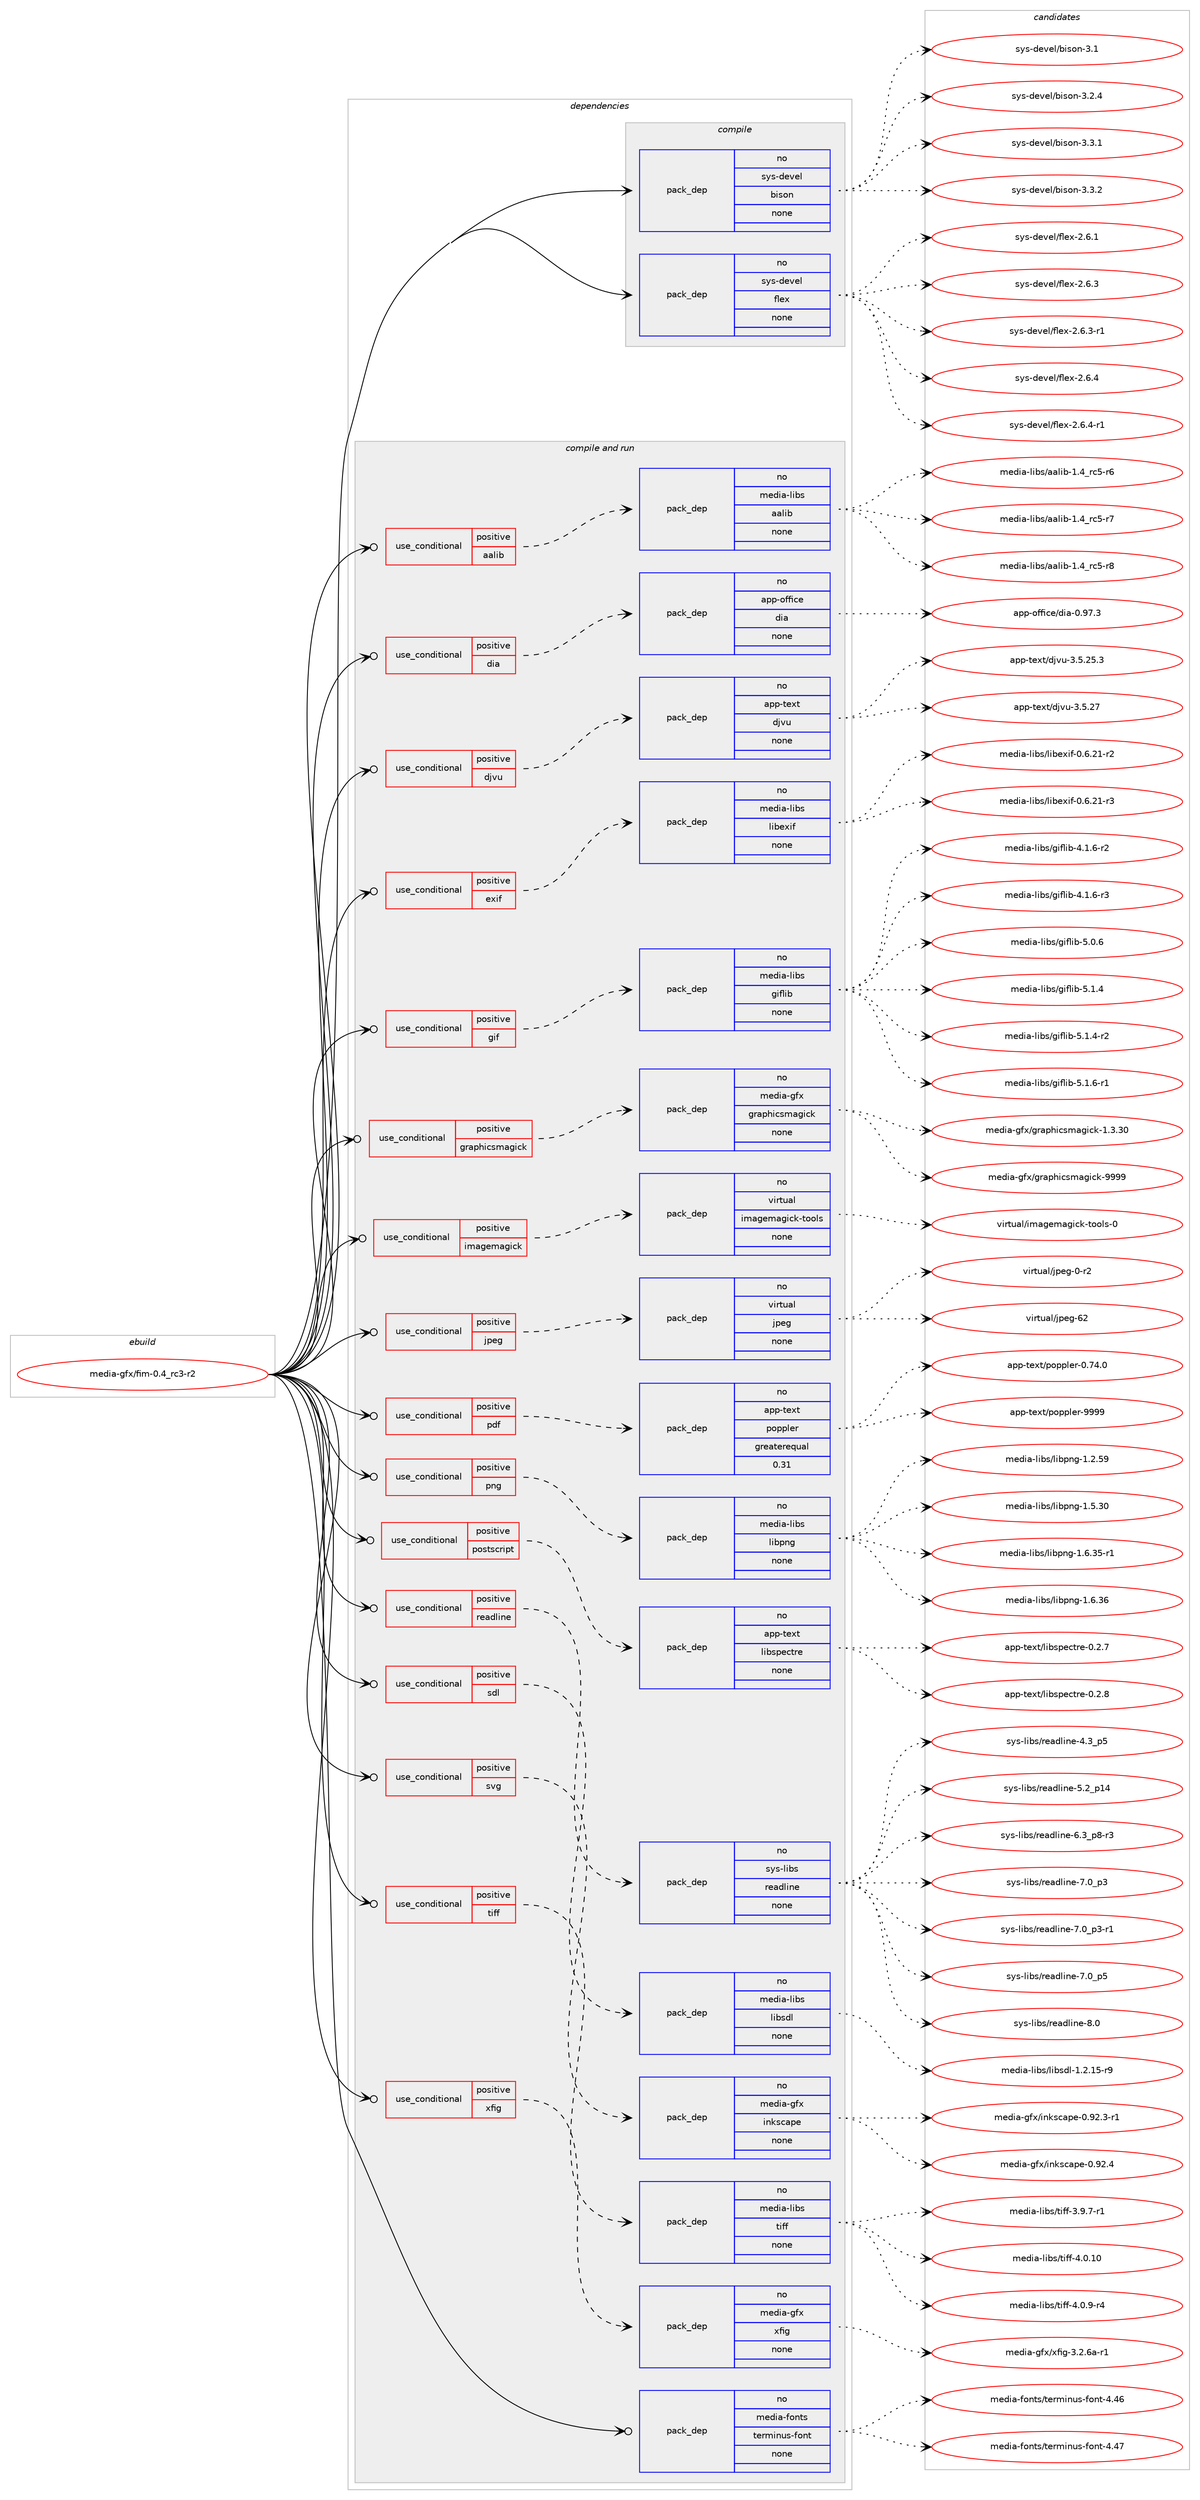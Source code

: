 digraph prolog {

# *************
# Graph options
# *************

newrank=true;
concentrate=true;
compound=true;
graph [rankdir=LR,fontname=Helvetica,fontsize=10,ranksep=1.5];#, ranksep=2.5, nodesep=0.2];
edge  [arrowhead=vee];
node  [fontname=Helvetica,fontsize=10];

# **********
# The ebuild
# **********

subgraph cluster_leftcol {
color=gray;
rank=same;
label=<<i>ebuild</i>>;
id [label="media-gfx/fim-0.4_rc3-r2", color=red, width=4, href="../media-gfx/fim-0.4_rc3-r2.svg"];
}

# ****************
# The dependencies
# ****************

subgraph cluster_midcol {
color=gray;
label=<<i>dependencies</i>>;
subgraph cluster_compile {
fillcolor="#eeeeee";
style=filled;
label=<<i>compile</i>>;
subgraph pack1145199 {
dependency1603120 [label=<<TABLE BORDER="0" CELLBORDER="1" CELLSPACING="0" CELLPADDING="4" WIDTH="220"><TR><TD ROWSPAN="6" CELLPADDING="30">pack_dep</TD></TR><TR><TD WIDTH="110">no</TD></TR><TR><TD>sys-devel</TD></TR><TR><TD>bison</TD></TR><TR><TD>none</TD></TR><TR><TD></TD></TR></TABLE>>, shape=none, color=blue];
}
id:e -> dependency1603120:w [weight=20,style="solid",arrowhead="vee"];
subgraph pack1145200 {
dependency1603121 [label=<<TABLE BORDER="0" CELLBORDER="1" CELLSPACING="0" CELLPADDING="4" WIDTH="220"><TR><TD ROWSPAN="6" CELLPADDING="30">pack_dep</TD></TR><TR><TD WIDTH="110">no</TD></TR><TR><TD>sys-devel</TD></TR><TR><TD>flex</TD></TR><TR><TD>none</TD></TR><TR><TD></TD></TR></TABLE>>, shape=none, color=blue];
}
id:e -> dependency1603121:w [weight=20,style="solid",arrowhead="vee"];
}
subgraph cluster_compileandrun {
fillcolor="#eeeeee";
style=filled;
label=<<i>compile and run</i>>;
subgraph cond432369 {
dependency1603122 [label=<<TABLE BORDER="0" CELLBORDER="1" CELLSPACING="0" CELLPADDING="4"><TR><TD ROWSPAN="3" CELLPADDING="10">use_conditional</TD></TR><TR><TD>positive</TD></TR><TR><TD>aalib</TD></TR></TABLE>>, shape=none, color=red];
subgraph pack1145201 {
dependency1603123 [label=<<TABLE BORDER="0" CELLBORDER="1" CELLSPACING="0" CELLPADDING="4" WIDTH="220"><TR><TD ROWSPAN="6" CELLPADDING="30">pack_dep</TD></TR><TR><TD WIDTH="110">no</TD></TR><TR><TD>media-libs</TD></TR><TR><TD>aalib</TD></TR><TR><TD>none</TD></TR><TR><TD></TD></TR></TABLE>>, shape=none, color=blue];
}
dependency1603122:e -> dependency1603123:w [weight=20,style="dashed",arrowhead="vee"];
}
id:e -> dependency1603122:w [weight=20,style="solid",arrowhead="odotvee"];
subgraph cond432370 {
dependency1603124 [label=<<TABLE BORDER="0" CELLBORDER="1" CELLSPACING="0" CELLPADDING="4"><TR><TD ROWSPAN="3" CELLPADDING="10">use_conditional</TD></TR><TR><TD>positive</TD></TR><TR><TD>dia</TD></TR></TABLE>>, shape=none, color=red];
subgraph pack1145202 {
dependency1603125 [label=<<TABLE BORDER="0" CELLBORDER="1" CELLSPACING="0" CELLPADDING="4" WIDTH="220"><TR><TD ROWSPAN="6" CELLPADDING="30">pack_dep</TD></TR><TR><TD WIDTH="110">no</TD></TR><TR><TD>app-office</TD></TR><TR><TD>dia</TD></TR><TR><TD>none</TD></TR><TR><TD></TD></TR></TABLE>>, shape=none, color=blue];
}
dependency1603124:e -> dependency1603125:w [weight=20,style="dashed",arrowhead="vee"];
}
id:e -> dependency1603124:w [weight=20,style="solid",arrowhead="odotvee"];
subgraph cond432371 {
dependency1603126 [label=<<TABLE BORDER="0" CELLBORDER="1" CELLSPACING="0" CELLPADDING="4"><TR><TD ROWSPAN="3" CELLPADDING="10">use_conditional</TD></TR><TR><TD>positive</TD></TR><TR><TD>djvu</TD></TR></TABLE>>, shape=none, color=red];
subgraph pack1145203 {
dependency1603127 [label=<<TABLE BORDER="0" CELLBORDER="1" CELLSPACING="0" CELLPADDING="4" WIDTH="220"><TR><TD ROWSPAN="6" CELLPADDING="30">pack_dep</TD></TR><TR><TD WIDTH="110">no</TD></TR><TR><TD>app-text</TD></TR><TR><TD>djvu</TD></TR><TR><TD>none</TD></TR><TR><TD></TD></TR></TABLE>>, shape=none, color=blue];
}
dependency1603126:e -> dependency1603127:w [weight=20,style="dashed",arrowhead="vee"];
}
id:e -> dependency1603126:w [weight=20,style="solid",arrowhead="odotvee"];
subgraph cond432372 {
dependency1603128 [label=<<TABLE BORDER="0" CELLBORDER="1" CELLSPACING="0" CELLPADDING="4"><TR><TD ROWSPAN="3" CELLPADDING="10">use_conditional</TD></TR><TR><TD>positive</TD></TR><TR><TD>exif</TD></TR></TABLE>>, shape=none, color=red];
subgraph pack1145204 {
dependency1603129 [label=<<TABLE BORDER="0" CELLBORDER="1" CELLSPACING="0" CELLPADDING="4" WIDTH="220"><TR><TD ROWSPAN="6" CELLPADDING="30">pack_dep</TD></TR><TR><TD WIDTH="110">no</TD></TR><TR><TD>media-libs</TD></TR><TR><TD>libexif</TD></TR><TR><TD>none</TD></TR><TR><TD></TD></TR></TABLE>>, shape=none, color=blue];
}
dependency1603128:e -> dependency1603129:w [weight=20,style="dashed",arrowhead="vee"];
}
id:e -> dependency1603128:w [weight=20,style="solid",arrowhead="odotvee"];
subgraph cond432373 {
dependency1603130 [label=<<TABLE BORDER="0" CELLBORDER="1" CELLSPACING="0" CELLPADDING="4"><TR><TD ROWSPAN="3" CELLPADDING="10">use_conditional</TD></TR><TR><TD>positive</TD></TR><TR><TD>gif</TD></TR></TABLE>>, shape=none, color=red];
subgraph pack1145205 {
dependency1603131 [label=<<TABLE BORDER="0" CELLBORDER="1" CELLSPACING="0" CELLPADDING="4" WIDTH="220"><TR><TD ROWSPAN="6" CELLPADDING="30">pack_dep</TD></TR><TR><TD WIDTH="110">no</TD></TR><TR><TD>media-libs</TD></TR><TR><TD>giflib</TD></TR><TR><TD>none</TD></TR><TR><TD></TD></TR></TABLE>>, shape=none, color=blue];
}
dependency1603130:e -> dependency1603131:w [weight=20,style="dashed",arrowhead="vee"];
}
id:e -> dependency1603130:w [weight=20,style="solid",arrowhead="odotvee"];
subgraph cond432374 {
dependency1603132 [label=<<TABLE BORDER="0" CELLBORDER="1" CELLSPACING="0" CELLPADDING="4"><TR><TD ROWSPAN="3" CELLPADDING="10">use_conditional</TD></TR><TR><TD>positive</TD></TR><TR><TD>graphicsmagick</TD></TR></TABLE>>, shape=none, color=red];
subgraph pack1145206 {
dependency1603133 [label=<<TABLE BORDER="0" CELLBORDER="1" CELLSPACING="0" CELLPADDING="4" WIDTH="220"><TR><TD ROWSPAN="6" CELLPADDING="30">pack_dep</TD></TR><TR><TD WIDTH="110">no</TD></TR><TR><TD>media-gfx</TD></TR><TR><TD>graphicsmagick</TD></TR><TR><TD>none</TD></TR><TR><TD></TD></TR></TABLE>>, shape=none, color=blue];
}
dependency1603132:e -> dependency1603133:w [weight=20,style="dashed",arrowhead="vee"];
}
id:e -> dependency1603132:w [weight=20,style="solid",arrowhead="odotvee"];
subgraph cond432375 {
dependency1603134 [label=<<TABLE BORDER="0" CELLBORDER="1" CELLSPACING="0" CELLPADDING="4"><TR><TD ROWSPAN="3" CELLPADDING="10">use_conditional</TD></TR><TR><TD>positive</TD></TR><TR><TD>imagemagick</TD></TR></TABLE>>, shape=none, color=red];
subgraph pack1145207 {
dependency1603135 [label=<<TABLE BORDER="0" CELLBORDER="1" CELLSPACING="0" CELLPADDING="4" WIDTH="220"><TR><TD ROWSPAN="6" CELLPADDING="30">pack_dep</TD></TR><TR><TD WIDTH="110">no</TD></TR><TR><TD>virtual</TD></TR><TR><TD>imagemagick-tools</TD></TR><TR><TD>none</TD></TR><TR><TD></TD></TR></TABLE>>, shape=none, color=blue];
}
dependency1603134:e -> dependency1603135:w [weight=20,style="dashed",arrowhead="vee"];
}
id:e -> dependency1603134:w [weight=20,style="solid",arrowhead="odotvee"];
subgraph cond432376 {
dependency1603136 [label=<<TABLE BORDER="0" CELLBORDER="1" CELLSPACING="0" CELLPADDING="4"><TR><TD ROWSPAN="3" CELLPADDING="10">use_conditional</TD></TR><TR><TD>positive</TD></TR><TR><TD>jpeg</TD></TR></TABLE>>, shape=none, color=red];
subgraph pack1145208 {
dependency1603137 [label=<<TABLE BORDER="0" CELLBORDER="1" CELLSPACING="0" CELLPADDING="4" WIDTH="220"><TR><TD ROWSPAN="6" CELLPADDING="30">pack_dep</TD></TR><TR><TD WIDTH="110">no</TD></TR><TR><TD>virtual</TD></TR><TR><TD>jpeg</TD></TR><TR><TD>none</TD></TR><TR><TD></TD></TR></TABLE>>, shape=none, color=blue];
}
dependency1603136:e -> dependency1603137:w [weight=20,style="dashed",arrowhead="vee"];
}
id:e -> dependency1603136:w [weight=20,style="solid",arrowhead="odotvee"];
subgraph cond432377 {
dependency1603138 [label=<<TABLE BORDER="0" CELLBORDER="1" CELLSPACING="0" CELLPADDING="4"><TR><TD ROWSPAN="3" CELLPADDING="10">use_conditional</TD></TR><TR><TD>positive</TD></TR><TR><TD>pdf</TD></TR></TABLE>>, shape=none, color=red];
subgraph pack1145209 {
dependency1603139 [label=<<TABLE BORDER="0" CELLBORDER="1" CELLSPACING="0" CELLPADDING="4" WIDTH="220"><TR><TD ROWSPAN="6" CELLPADDING="30">pack_dep</TD></TR><TR><TD WIDTH="110">no</TD></TR><TR><TD>app-text</TD></TR><TR><TD>poppler</TD></TR><TR><TD>greaterequal</TD></TR><TR><TD>0.31</TD></TR></TABLE>>, shape=none, color=blue];
}
dependency1603138:e -> dependency1603139:w [weight=20,style="dashed",arrowhead="vee"];
}
id:e -> dependency1603138:w [weight=20,style="solid",arrowhead="odotvee"];
subgraph cond432378 {
dependency1603140 [label=<<TABLE BORDER="0" CELLBORDER="1" CELLSPACING="0" CELLPADDING="4"><TR><TD ROWSPAN="3" CELLPADDING="10">use_conditional</TD></TR><TR><TD>positive</TD></TR><TR><TD>png</TD></TR></TABLE>>, shape=none, color=red];
subgraph pack1145210 {
dependency1603141 [label=<<TABLE BORDER="0" CELLBORDER="1" CELLSPACING="0" CELLPADDING="4" WIDTH="220"><TR><TD ROWSPAN="6" CELLPADDING="30">pack_dep</TD></TR><TR><TD WIDTH="110">no</TD></TR><TR><TD>media-libs</TD></TR><TR><TD>libpng</TD></TR><TR><TD>none</TD></TR><TR><TD></TD></TR></TABLE>>, shape=none, color=blue];
}
dependency1603140:e -> dependency1603141:w [weight=20,style="dashed",arrowhead="vee"];
}
id:e -> dependency1603140:w [weight=20,style="solid",arrowhead="odotvee"];
subgraph cond432379 {
dependency1603142 [label=<<TABLE BORDER="0" CELLBORDER="1" CELLSPACING="0" CELLPADDING="4"><TR><TD ROWSPAN="3" CELLPADDING="10">use_conditional</TD></TR><TR><TD>positive</TD></TR><TR><TD>postscript</TD></TR></TABLE>>, shape=none, color=red];
subgraph pack1145211 {
dependency1603143 [label=<<TABLE BORDER="0" CELLBORDER="1" CELLSPACING="0" CELLPADDING="4" WIDTH="220"><TR><TD ROWSPAN="6" CELLPADDING="30">pack_dep</TD></TR><TR><TD WIDTH="110">no</TD></TR><TR><TD>app-text</TD></TR><TR><TD>libspectre</TD></TR><TR><TD>none</TD></TR><TR><TD></TD></TR></TABLE>>, shape=none, color=blue];
}
dependency1603142:e -> dependency1603143:w [weight=20,style="dashed",arrowhead="vee"];
}
id:e -> dependency1603142:w [weight=20,style="solid",arrowhead="odotvee"];
subgraph cond432380 {
dependency1603144 [label=<<TABLE BORDER="0" CELLBORDER="1" CELLSPACING="0" CELLPADDING="4"><TR><TD ROWSPAN="3" CELLPADDING="10">use_conditional</TD></TR><TR><TD>positive</TD></TR><TR><TD>readline</TD></TR></TABLE>>, shape=none, color=red];
subgraph pack1145212 {
dependency1603145 [label=<<TABLE BORDER="0" CELLBORDER="1" CELLSPACING="0" CELLPADDING="4" WIDTH="220"><TR><TD ROWSPAN="6" CELLPADDING="30">pack_dep</TD></TR><TR><TD WIDTH="110">no</TD></TR><TR><TD>sys-libs</TD></TR><TR><TD>readline</TD></TR><TR><TD>none</TD></TR><TR><TD></TD></TR></TABLE>>, shape=none, color=blue];
}
dependency1603144:e -> dependency1603145:w [weight=20,style="dashed",arrowhead="vee"];
}
id:e -> dependency1603144:w [weight=20,style="solid",arrowhead="odotvee"];
subgraph cond432381 {
dependency1603146 [label=<<TABLE BORDER="0" CELLBORDER="1" CELLSPACING="0" CELLPADDING="4"><TR><TD ROWSPAN="3" CELLPADDING="10">use_conditional</TD></TR><TR><TD>positive</TD></TR><TR><TD>sdl</TD></TR></TABLE>>, shape=none, color=red];
subgraph pack1145213 {
dependency1603147 [label=<<TABLE BORDER="0" CELLBORDER="1" CELLSPACING="0" CELLPADDING="4" WIDTH="220"><TR><TD ROWSPAN="6" CELLPADDING="30">pack_dep</TD></TR><TR><TD WIDTH="110">no</TD></TR><TR><TD>media-libs</TD></TR><TR><TD>libsdl</TD></TR><TR><TD>none</TD></TR><TR><TD></TD></TR></TABLE>>, shape=none, color=blue];
}
dependency1603146:e -> dependency1603147:w [weight=20,style="dashed",arrowhead="vee"];
}
id:e -> dependency1603146:w [weight=20,style="solid",arrowhead="odotvee"];
subgraph cond432382 {
dependency1603148 [label=<<TABLE BORDER="0" CELLBORDER="1" CELLSPACING="0" CELLPADDING="4"><TR><TD ROWSPAN="3" CELLPADDING="10">use_conditional</TD></TR><TR><TD>positive</TD></TR><TR><TD>svg</TD></TR></TABLE>>, shape=none, color=red];
subgraph pack1145214 {
dependency1603149 [label=<<TABLE BORDER="0" CELLBORDER="1" CELLSPACING="0" CELLPADDING="4" WIDTH="220"><TR><TD ROWSPAN="6" CELLPADDING="30">pack_dep</TD></TR><TR><TD WIDTH="110">no</TD></TR><TR><TD>media-gfx</TD></TR><TR><TD>inkscape</TD></TR><TR><TD>none</TD></TR><TR><TD></TD></TR></TABLE>>, shape=none, color=blue];
}
dependency1603148:e -> dependency1603149:w [weight=20,style="dashed",arrowhead="vee"];
}
id:e -> dependency1603148:w [weight=20,style="solid",arrowhead="odotvee"];
subgraph cond432383 {
dependency1603150 [label=<<TABLE BORDER="0" CELLBORDER="1" CELLSPACING="0" CELLPADDING="4"><TR><TD ROWSPAN="3" CELLPADDING="10">use_conditional</TD></TR><TR><TD>positive</TD></TR><TR><TD>tiff</TD></TR></TABLE>>, shape=none, color=red];
subgraph pack1145215 {
dependency1603151 [label=<<TABLE BORDER="0" CELLBORDER="1" CELLSPACING="0" CELLPADDING="4" WIDTH="220"><TR><TD ROWSPAN="6" CELLPADDING="30">pack_dep</TD></TR><TR><TD WIDTH="110">no</TD></TR><TR><TD>media-libs</TD></TR><TR><TD>tiff</TD></TR><TR><TD>none</TD></TR><TR><TD></TD></TR></TABLE>>, shape=none, color=blue];
}
dependency1603150:e -> dependency1603151:w [weight=20,style="dashed",arrowhead="vee"];
}
id:e -> dependency1603150:w [weight=20,style="solid",arrowhead="odotvee"];
subgraph cond432384 {
dependency1603152 [label=<<TABLE BORDER="0" CELLBORDER="1" CELLSPACING="0" CELLPADDING="4"><TR><TD ROWSPAN="3" CELLPADDING="10">use_conditional</TD></TR><TR><TD>positive</TD></TR><TR><TD>xfig</TD></TR></TABLE>>, shape=none, color=red];
subgraph pack1145216 {
dependency1603153 [label=<<TABLE BORDER="0" CELLBORDER="1" CELLSPACING="0" CELLPADDING="4" WIDTH="220"><TR><TD ROWSPAN="6" CELLPADDING="30">pack_dep</TD></TR><TR><TD WIDTH="110">no</TD></TR><TR><TD>media-gfx</TD></TR><TR><TD>xfig</TD></TR><TR><TD>none</TD></TR><TR><TD></TD></TR></TABLE>>, shape=none, color=blue];
}
dependency1603152:e -> dependency1603153:w [weight=20,style="dashed",arrowhead="vee"];
}
id:e -> dependency1603152:w [weight=20,style="solid",arrowhead="odotvee"];
subgraph pack1145217 {
dependency1603154 [label=<<TABLE BORDER="0" CELLBORDER="1" CELLSPACING="0" CELLPADDING="4" WIDTH="220"><TR><TD ROWSPAN="6" CELLPADDING="30">pack_dep</TD></TR><TR><TD WIDTH="110">no</TD></TR><TR><TD>media-fonts</TD></TR><TR><TD>terminus-font</TD></TR><TR><TD>none</TD></TR><TR><TD></TD></TR></TABLE>>, shape=none, color=blue];
}
id:e -> dependency1603154:w [weight=20,style="solid",arrowhead="odotvee"];
}
subgraph cluster_run {
fillcolor="#eeeeee";
style=filled;
label=<<i>run</i>>;
}
}

# **************
# The candidates
# **************

subgraph cluster_choices {
rank=same;
color=gray;
label=<<i>candidates</i>>;

subgraph choice1145199 {
color=black;
nodesep=1;
choice11512111545100101118101108479810511511111045514649 [label="sys-devel/bison-3.1", color=red, width=4,href="../sys-devel/bison-3.1.svg"];
choice115121115451001011181011084798105115111110455146504652 [label="sys-devel/bison-3.2.4", color=red, width=4,href="../sys-devel/bison-3.2.4.svg"];
choice115121115451001011181011084798105115111110455146514649 [label="sys-devel/bison-3.3.1", color=red, width=4,href="../sys-devel/bison-3.3.1.svg"];
choice115121115451001011181011084798105115111110455146514650 [label="sys-devel/bison-3.3.2", color=red, width=4,href="../sys-devel/bison-3.3.2.svg"];
dependency1603120:e -> choice11512111545100101118101108479810511511111045514649:w [style=dotted,weight="100"];
dependency1603120:e -> choice115121115451001011181011084798105115111110455146504652:w [style=dotted,weight="100"];
dependency1603120:e -> choice115121115451001011181011084798105115111110455146514649:w [style=dotted,weight="100"];
dependency1603120:e -> choice115121115451001011181011084798105115111110455146514650:w [style=dotted,weight="100"];
}
subgraph choice1145200 {
color=black;
nodesep=1;
choice1151211154510010111810110847102108101120455046544649 [label="sys-devel/flex-2.6.1", color=red, width=4,href="../sys-devel/flex-2.6.1.svg"];
choice1151211154510010111810110847102108101120455046544651 [label="sys-devel/flex-2.6.3", color=red, width=4,href="../sys-devel/flex-2.6.3.svg"];
choice11512111545100101118101108471021081011204550465446514511449 [label="sys-devel/flex-2.6.3-r1", color=red, width=4,href="../sys-devel/flex-2.6.3-r1.svg"];
choice1151211154510010111810110847102108101120455046544652 [label="sys-devel/flex-2.6.4", color=red, width=4,href="../sys-devel/flex-2.6.4.svg"];
choice11512111545100101118101108471021081011204550465446524511449 [label="sys-devel/flex-2.6.4-r1", color=red, width=4,href="../sys-devel/flex-2.6.4-r1.svg"];
dependency1603121:e -> choice1151211154510010111810110847102108101120455046544649:w [style=dotted,weight="100"];
dependency1603121:e -> choice1151211154510010111810110847102108101120455046544651:w [style=dotted,weight="100"];
dependency1603121:e -> choice11512111545100101118101108471021081011204550465446514511449:w [style=dotted,weight="100"];
dependency1603121:e -> choice1151211154510010111810110847102108101120455046544652:w [style=dotted,weight="100"];
dependency1603121:e -> choice11512111545100101118101108471021081011204550465446524511449:w [style=dotted,weight="100"];
}
subgraph choice1145201 {
color=black;
nodesep=1;
choice10910110010597451081059811547979710810598454946529511499534511454 [label="media-libs/aalib-1.4_rc5-r6", color=red, width=4,href="../media-libs/aalib-1.4_rc5-r6.svg"];
choice10910110010597451081059811547979710810598454946529511499534511455 [label="media-libs/aalib-1.4_rc5-r7", color=red, width=4,href="../media-libs/aalib-1.4_rc5-r7.svg"];
choice10910110010597451081059811547979710810598454946529511499534511456 [label="media-libs/aalib-1.4_rc5-r8", color=red, width=4,href="../media-libs/aalib-1.4_rc5-r8.svg"];
dependency1603123:e -> choice10910110010597451081059811547979710810598454946529511499534511454:w [style=dotted,weight="100"];
dependency1603123:e -> choice10910110010597451081059811547979710810598454946529511499534511455:w [style=dotted,weight="100"];
dependency1603123:e -> choice10910110010597451081059811547979710810598454946529511499534511456:w [style=dotted,weight="100"];
}
subgraph choice1145202 {
color=black;
nodesep=1;
choice971121124511110210210599101471001059745484657554651 [label="app-office/dia-0.97.3", color=red, width=4,href="../app-office/dia-0.97.3.svg"];
dependency1603125:e -> choice971121124511110210210599101471001059745484657554651:w [style=dotted,weight="100"];
}
subgraph choice1145203 {
color=black;
nodesep=1;
choice971121124511610112011647100106118117455146534650534651 [label="app-text/djvu-3.5.25.3", color=red, width=4,href="../app-text/djvu-3.5.25.3.svg"];
choice97112112451161011201164710010611811745514653465055 [label="app-text/djvu-3.5.27", color=red, width=4,href="../app-text/djvu-3.5.27.svg"];
dependency1603127:e -> choice971121124511610112011647100106118117455146534650534651:w [style=dotted,weight="100"];
dependency1603127:e -> choice97112112451161011201164710010611811745514653465055:w [style=dotted,weight="100"];
}
subgraph choice1145204 {
color=black;
nodesep=1;
choice1091011001059745108105981154710810598101120105102454846544650494511450 [label="media-libs/libexif-0.6.21-r2", color=red, width=4,href="../media-libs/libexif-0.6.21-r2.svg"];
choice1091011001059745108105981154710810598101120105102454846544650494511451 [label="media-libs/libexif-0.6.21-r3", color=red, width=4,href="../media-libs/libexif-0.6.21-r3.svg"];
dependency1603129:e -> choice1091011001059745108105981154710810598101120105102454846544650494511450:w [style=dotted,weight="100"];
dependency1603129:e -> choice1091011001059745108105981154710810598101120105102454846544650494511451:w [style=dotted,weight="100"];
}
subgraph choice1145205 {
color=black;
nodesep=1;
choice10910110010597451081059811547103105102108105984552464946544511450 [label="media-libs/giflib-4.1.6-r2", color=red, width=4,href="../media-libs/giflib-4.1.6-r2.svg"];
choice10910110010597451081059811547103105102108105984552464946544511451 [label="media-libs/giflib-4.1.6-r3", color=red, width=4,href="../media-libs/giflib-4.1.6-r3.svg"];
choice1091011001059745108105981154710310510210810598455346484654 [label="media-libs/giflib-5.0.6", color=red, width=4,href="../media-libs/giflib-5.0.6.svg"];
choice1091011001059745108105981154710310510210810598455346494652 [label="media-libs/giflib-5.1.4", color=red, width=4,href="../media-libs/giflib-5.1.4.svg"];
choice10910110010597451081059811547103105102108105984553464946524511450 [label="media-libs/giflib-5.1.4-r2", color=red, width=4,href="../media-libs/giflib-5.1.4-r2.svg"];
choice10910110010597451081059811547103105102108105984553464946544511449 [label="media-libs/giflib-5.1.6-r1", color=red, width=4,href="../media-libs/giflib-5.1.6-r1.svg"];
dependency1603131:e -> choice10910110010597451081059811547103105102108105984552464946544511450:w [style=dotted,weight="100"];
dependency1603131:e -> choice10910110010597451081059811547103105102108105984552464946544511451:w [style=dotted,weight="100"];
dependency1603131:e -> choice1091011001059745108105981154710310510210810598455346484654:w [style=dotted,weight="100"];
dependency1603131:e -> choice1091011001059745108105981154710310510210810598455346494652:w [style=dotted,weight="100"];
dependency1603131:e -> choice10910110010597451081059811547103105102108105984553464946524511450:w [style=dotted,weight="100"];
dependency1603131:e -> choice10910110010597451081059811547103105102108105984553464946544511449:w [style=dotted,weight="100"];
}
subgraph choice1145206 {
color=black;
nodesep=1;
choice1091011001059745103102120471031149711210410599115109971031059910745494651465148 [label="media-gfx/graphicsmagick-1.3.30", color=red, width=4,href="../media-gfx/graphicsmagick-1.3.30.svg"];
choice109101100105974510310212047103114971121041059911510997103105991074557575757 [label="media-gfx/graphicsmagick-9999", color=red, width=4,href="../media-gfx/graphicsmagick-9999.svg"];
dependency1603133:e -> choice1091011001059745103102120471031149711210410599115109971031059910745494651465148:w [style=dotted,weight="100"];
dependency1603133:e -> choice109101100105974510310212047103114971121041059911510997103105991074557575757:w [style=dotted,weight="100"];
}
subgraph choice1145207 {
color=black;
nodesep=1;
choice1181051141161179710847105109971031011099710310599107451161111111081154548 [label="virtual/imagemagick-tools-0", color=red, width=4,href="../virtual/imagemagick-tools-0.svg"];
dependency1603135:e -> choice1181051141161179710847105109971031011099710310599107451161111111081154548:w [style=dotted,weight="100"];
}
subgraph choice1145208 {
color=black;
nodesep=1;
choice118105114116117971084710611210110345484511450 [label="virtual/jpeg-0-r2", color=red, width=4,href="../virtual/jpeg-0-r2.svg"];
choice1181051141161179710847106112101103455450 [label="virtual/jpeg-62", color=red, width=4,href="../virtual/jpeg-62.svg"];
dependency1603137:e -> choice118105114116117971084710611210110345484511450:w [style=dotted,weight="100"];
dependency1603137:e -> choice1181051141161179710847106112101103455450:w [style=dotted,weight="100"];
}
subgraph choice1145209 {
color=black;
nodesep=1;
choice97112112451161011201164711211111211210810111445484655524648 [label="app-text/poppler-0.74.0", color=red, width=4,href="../app-text/poppler-0.74.0.svg"];
choice9711211245116101120116471121111121121081011144557575757 [label="app-text/poppler-9999", color=red, width=4,href="../app-text/poppler-9999.svg"];
dependency1603139:e -> choice97112112451161011201164711211111211210810111445484655524648:w [style=dotted,weight="100"];
dependency1603139:e -> choice9711211245116101120116471121111121121081011144557575757:w [style=dotted,weight="100"];
}
subgraph choice1145210 {
color=black;
nodesep=1;
choice109101100105974510810598115471081059811211010345494650465357 [label="media-libs/libpng-1.2.59", color=red, width=4,href="../media-libs/libpng-1.2.59.svg"];
choice109101100105974510810598115471081059811211010345494653465148 [label="media-libs/libpng-1.5.30", color=red, width=4,href="../media-libs/libpng-1.5.30.svg"];
choice1091011001059745108105981154710810598112110103454946544651534511449 [label="media-libs/libpng-1.6.35-r1", color=red, width=4,href="../media-libs/libpng-1.6.35-r1.svg"];
choice109101100105974510810598115471081059811211010345494654465154 [label="media-libs/libpng-1.6.36", color=red, width=4,href="../media-libs/libpng-1.6.36.svg"];
dependency1603141:e -> choice109101100105974510810598115471081059811211010345494650465357:w [style=dotted,weight="100"];
dependency1603141:e -> choice109101100105974510810598115471081059811211010345494653465148:w [style=dotted,weight="100"];
dependency1603141:e -> choice1091011001059745108105981154710810598112110103454946544651534511449:w [style=dotted,weight="100"];
dependency1603141:e -> choice109101100105974510810598115471081059811211010345494654465154:w [style=dotted,weight="100"];
}
subgraph choice1145211 {
color=black;
nodesep=1;
choice9711211245116101120116471081059811511210199116114101454846504655 [label="app-text/libspectre-0.2.7", color=red, width=4,href="../app-text/libspectre-0.2.7.svg"];
choice9711211245116101120116471081059811511210199116114101454846504656 [label="app-text/libspectre-0.2.8", color=red, width=4,href="../app-text/libspectre-0.2.8.svg"];
dependency1603143:e -> choice9711211245116101120116471081059811511210199116114101454846504655:w [style=dotted,weight="100"];
dependency1603143:e -> choice9711211245116101120116471081059811511210199116114101454846504656:w [style=dotted,weight="100"];
}
subgraph choice1145212 {
color=black;
nodesep=1;
choice11512111545108105981154711410197100108105110101455246519511253 [label="sys-libs/readline-4.3_p5", color=red, width=4,href="../sys-libs/readline-4.3_p5.svg"];
choice1151211154510810598115471141019710010810511010145534650951124952 [label="sys-libs/readline-5.2_p14", color=red, width=4,href="../sys-libs/readline-5.2_p14.svg"];
choice115121115451081059811547114101971001081051101014554465195112564511451 [label="sys-libs/readline-6.3_p8-r3", color=red, width=4,href="../sys-libs/readline-6.3_p8-r3.svg"];
choice11512111545108105981154711410197100108105110101455546489511251 [label="sys-libs/readline-7.0_p3", color=red, width=4,href="../sys-libs/readline-7.0_p3.svg"];
choice115121115451081059811547114101971001081051101014555464895112514511449 [label="sys-libs/readline-7.0_p3-r1", color=red, width=4,href="../sys-libs/readline-7.0_p3-r1.svg"];
choice11512111545108105981154711410197100108105110101455546489511253 [label="sys-libs/readline-7.0_p5", color=red, width=4,href="../sys-libs/readline-7.0_p5.svg"];
choice1151211154510810598115471141019710010810511010145564648 [label="sys-libs/readline-8.0", color=red, width=4,href="../sys-libs/readline-8.0.svg"];
dependency1603145:e -> choice11512111545108105981154711410197100108105110101455246519511253:w [style=dotted,weight="100"];
dependency1603145:e -> choice1151211154510810598115471141019710010810511010145534650951124952:w [style=dotted,weight="100"];
dependency1603145:e -> choice115121115451081059811547114101971001081051101014554465195112564511451:w [style=dotted,weight="100"];
dependency1603145:e -> choice11512111545108105981154711410197100108105110101455546489511251:w [style=dotted,weight="100"];
dependency1603145:e -> choice115121115451081059811547114101971001081051101014555464895112514511449:w [style=dotted,weight="100"];
dependency1603145:e -> choice11512111545108105981154711410197100108105110101455546489511253:w [style=dotted,weight="100"];
dependency1603145:e -> choice1151211154510810598115471141019710010810511010145564648:w [style=dotted,weight="100"];
}
subgraph choice1145213 {
color=black;
nodesep=1;
choice1091011001059745108105981154710810598115100108454946504649534511457 [label="media-libs/libsdl-1.2.15-r9", color=red, width=4,href="../media-libs/libsdl-1.2.15-r9.svg"];
dependency1603147:e -> choice1091011001059745108105981154710810598115100108454946504649534511457:w [style=dotted,weight="100"];
}
subgraph choice1145214 {
color=black;
nodesep=1;
choice1091011001059745103102120471051101071159997112101454846575046514511449 [label="media-gfx/inkscape-0.92.3-r1", color=red, width=4,href="../media-gfx/inkscape-0.92.3-r1.svg"];
choice109101100105974510310212047105110107115999711210145484657504652 [label="media-gfx/inkscape-0.92.4", color=red, width=4,href="../media-gfx/inkscape-0.92.4.svg"];
dependency1603149:e -> choice1091011001059745103102120471051101071159997112101454846575046514511449:w [style=dotted,weight="100"];
dependency1603149:e -> choice109101100105974510310212047105110107115999711210145484657504652:w [style=dotted,weight="100"];
}
subgraph choice1145215 {
color=black;
nodesep=1;
choice109101100105974510810598115471161051021024551465746554511449 [label="media-libs/tiff-3.9.7-r1", color=red, width=4,href="../media-libs/tiff-3.9.7-r1.svg"];
choice1091011001059745108105981154711610510210245524648464948 [label="media-libs/tiff-4.0.10", color=red, width=4,href="../media-libs/tiff-4.0.10.svg"];
choice109101100105974510810598115471161051021024552464846574511452 [label="media-libs/tiff-4.0.9-r4", color=red, width=4,href="../media-libs/tiff-4.0.9-r4.svg"];
dependency1603151:e -> choice109101100105974510810598115471161051021024551465746554511449:w [style=dotted,weight="100"];
dependency1603151:e -> choice1091011001059745108105981154711610510210245524648464948:w [style=dotted,weight="100"];
dependency1603151:e -> choice109101100105974510810598115471161051021024552464846574511452:w [style=dotted,weight="100"];
}
subgraph choice1145216 {
color=black;
nodesep=1;
choice109101100105974510310212047120102105103455146504654974511449 [label="media-gfx/xfig-3.2.6a-r1", color=red, width=4,href="../media-gfx/xfig-3.2.6a-r1.svg"];
dependency1603153:e -> choice109101100105974510310212047120102105103455146504654974511449:w [style=dotted,weight="100"];
}
subgraph choice1145217 {
color=black;
nodesep=1;
choice109101100105974510211111011611547116101114109105110117115451021111101164552465254 [label="media-fonts/terminus-font-4.46", color=red, width=4,href="../media-fonts/terminus-font-4.46.svg"];
choice109101100105974510211111011611547116101114109105110117115451021111101164552465255 [label="media-fonts/terminus-font-4.47", color=red, width=4,href="../media-fonts/terminus-font-4.47.svg"];
dependency1603154:e -> choice109101100105974510211111011611547116101114109105110117115451021111101164552465254:w [style=dotted,weight="100"];
dependency1603154:e -> choice109101100105974510211111011611547116101114109105110117115451021111101164552465255:w [style=dotted,weight="100"];
}
}

}
